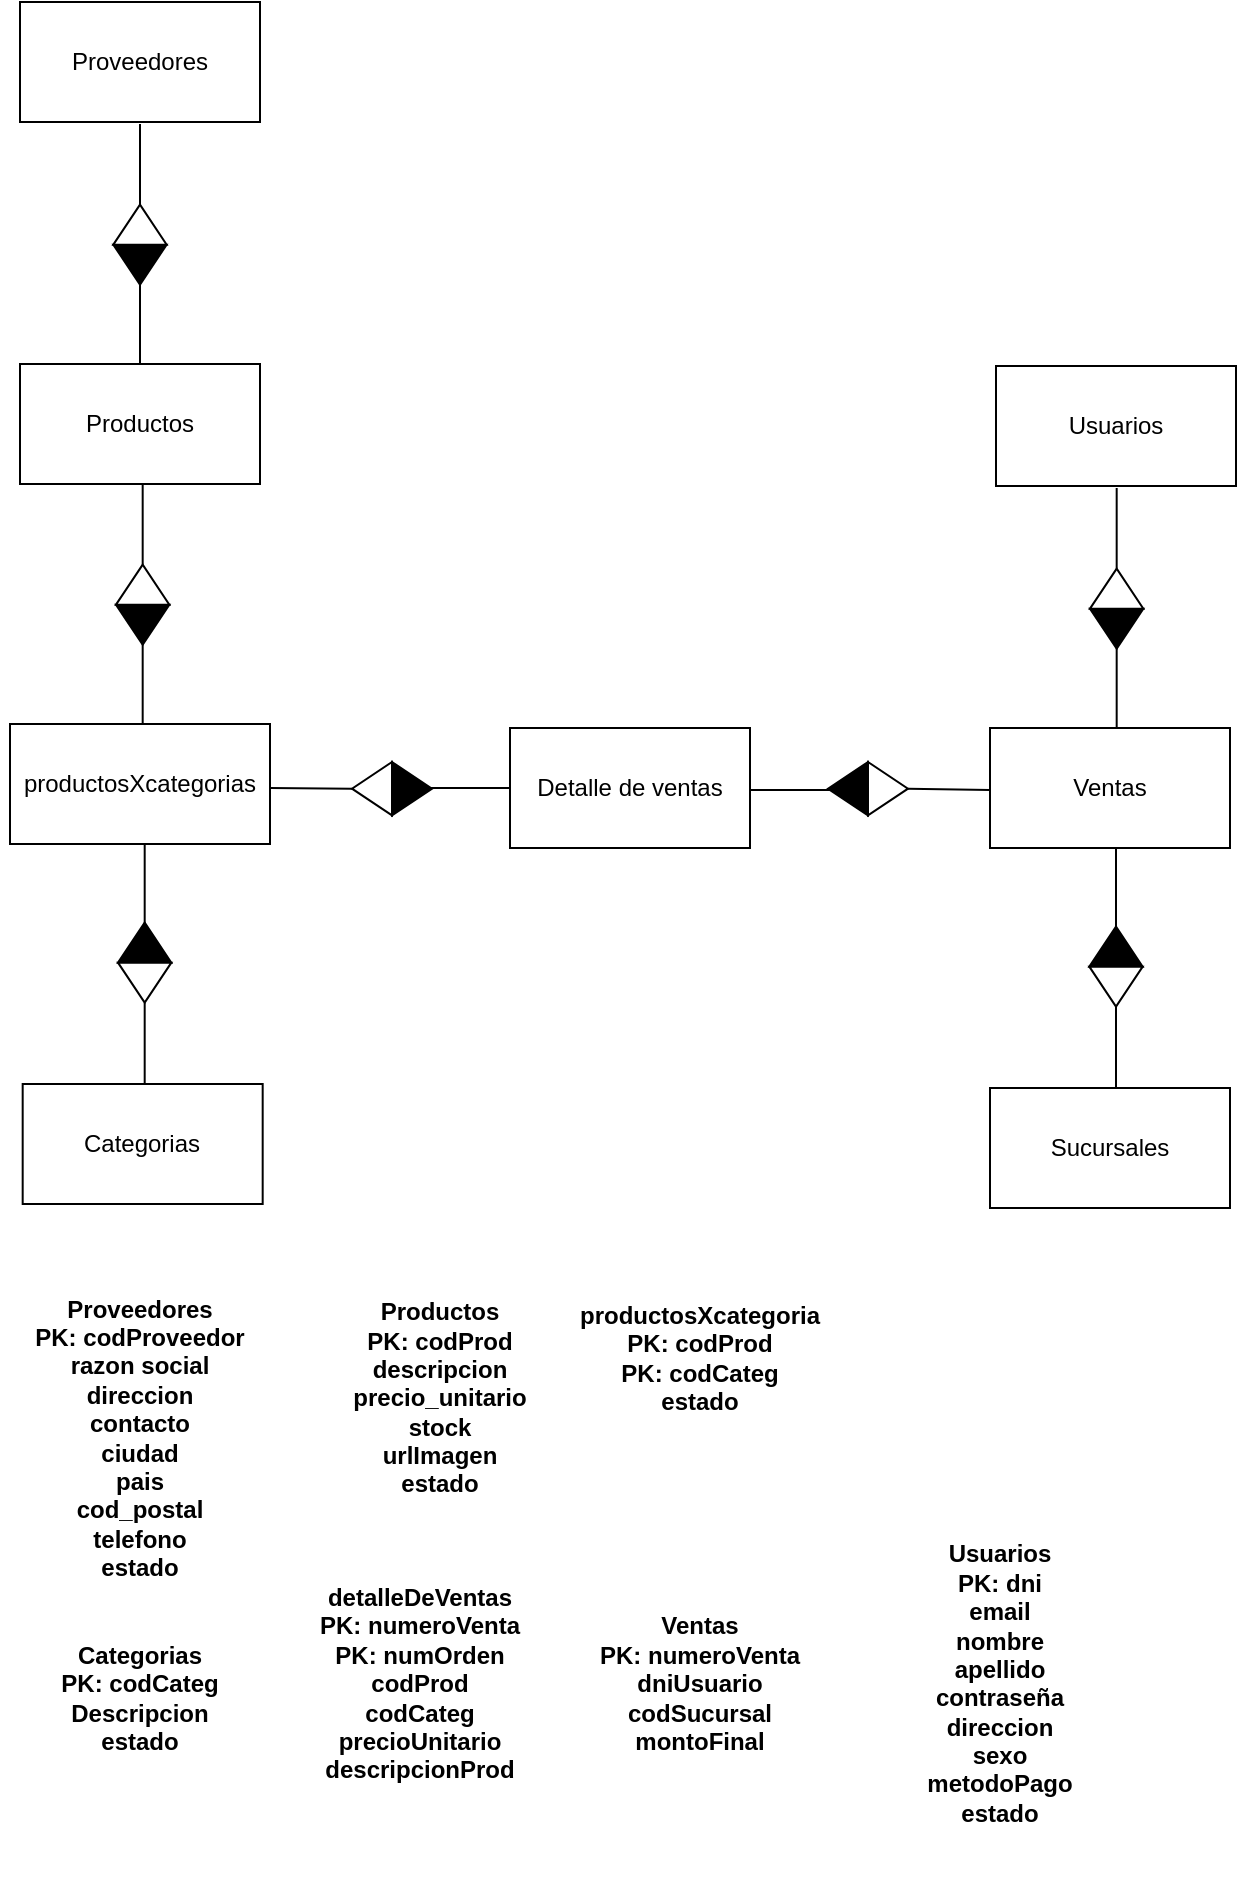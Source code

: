 <mxfile version="13.7.4" type="device"><diagram id="JWV4bMsBcU0wnjskSodX" name="Page-1"><mxGraphModel dx="868" dy="431" grid="1" gridSize="10" guides="1" tooltips="1" connect="1" arrows="1" fold="1" page="1" pageScale="1" pageWidth="827" pageHeight="1169" math="0" shadow="0"><root><mxCell id="0"/><mxCell id="1" parent="0"/><mxCell id="bA2u9r_O2Bw7QpRQng5q-3" value="Productos" style="rounded=0;whiteSpace=wrap;html=1;" vertex="1" parent="1"><mxGeometry x="120" y="213" width="120" height="60" as="geometry"/></mxCell><mxCell id="bA2u9r_O2Bw7QpRQng5q-4" value="Proveedores" style="rounded=0;whiteSpace=wrap;html=1;" vertex="1" parent="1"><mxGeometry x="120" y="32" width="120" height="60" as="geometry"/></mxCell><mxCell id="bA2u9r_O2Bw7QpRQng5q-23" value="" style="group;rotation=90;" vertex="1" connectable="0" parent="1"><mxGeometry x="120" y="140" width="120" height="73" as="geometry"/></mxCell><mxCell id="bA2u9r_O2Bw7QpRQng5q-24" value="" style="group" vertex="1" connectable="0" parent="bA2u9r_O2Bw7QpRQng5q-23"><mxGeometry x="46.665" y="-47" width="26.67" height="120" as="geometry"/></mxCell><mxCell id="bA2u9r_O2Bw7QpRQng5q-41" value="" style="group" vertex="1" connectable="0" parent="bA2u9r_O2Bw7QpRQng5q-24"><mxGeometry x="-1.776e-15" width="26.67" height="120" as="geometry"/></mxCell><mxCell id="bA2u9r_O2Bw7QpRQng5q-112" value="" style="group" vertex="1" connectable="0" parent="bA2u9r_O2Bw7QpRQng5q-41"><mxGeometry width="26.67" height="120" as="geometry"/></mxCell><mxCell id="bA2u9r_O2Bw7QpRQng5q-19" value="" style="group;rotation=90;" vertex="1" connectable="0" parent="bA2u9r_O2Bw7QpRQng5q-112"><mxGeometry x="-6.665" y="47" width="40" height="26.67" as="geometry"/></mxCell><mxCell id="bA2u9r_O2Bw7QpRQng5q-17" value="" style="triangle;whiteSpace=wrap;html=1;fillColor=#000000;rotation=90;" vertex="1" parent="bA2u9r_O2Bw7QpRQng5q-19"><mxGeometry x="10" y="10" width="20" height="26.67" as="geometry"/></mxCell><mxCell id="bA2u9r_O2Bw7QpRQng5q-18" value="" style="triangle;whiteSpace=wrap;html=1;fillColor=#FFFFFF;rotation=-90;" vertex="1" parent="bA2u9r_O2Bw7QpRQng5q-19"><mxGeometry x="10" y="-10" width="20" height="26.67" as="geometry"/></mxCell><mxCell id="bA2u9r_O2Bw7QpRQng5q-21" value="" style="endArrow=none;html=1;entryX=1;entryY=0.5;entryDx=0;entryDy=0;" edge="1" parent="bA2u9r_O2Bw7QpRQng5q-112" target="bA2u9r_O2Bw7QpRQng5q-18"><mxGeometry width="50" height="50" relative="1" as="geometry"><mxPoint x="13.335" as="sourcePoint"/><mxPoint x="30.335" y="30" as="targetPoint"/></mxGeometry></mxCell><mxCell id="bA2u9r_O2Bw7QpRQng5q-22" value="" style="endArrow=none;html=1;entryX=1;entryY=0.5;entryDx=0;entryDy=0;" edge="1" parent="bA2u9r_O2Bw7QpRQng5q-112"><mxGeometry width="50" height="50" relative="1" as="geometry"><mxPoint x="13.335" y="80" as="sourcePoint"/><mxPoint x="13.335" y="120" as="targetPoint"/></mxGeometry></mxCell><mxCell id="bA2u9r_O2Bw7QpRQng5q-64" value="" style="group" vertex="1" connectable="0" parent="1"><mxGeometry x="168.005" y="273" width="26.67" height="120" as="geometry"/></mxCell><mxCell id="bA2u9r_O2Bw7QpRQng5q-72" value="" style="group" vertex="1" connectable="0" parent="bA2u9r_O2Bw7QpRQng5q-64"><mxGeometry width="26.67" height="120" as="geometry"/></mxCell><mxCell id="bA2u9r_O2Bw7QpRQng5q-120" value="" style="group" vertex="1" connectable="0" parent="bA2u9r_O2Bw7QpRQng5q-72"><mxGeometry width="26.67" height="120" as="geometry"/></mxCell><mxCell id="bA2u9r_O2Bw7QpRQng5q-65" value="" style="group;rotation=90;" vertex="1" connectable="0" parent="bA2u9r_O2Bw7QpRQng5q-120"><mxGeometry x="-6.665" y="47" width="40" height="26.67" as="geometry"/></mxCell><mxCell id="bA2u9r_O2Bw7QpRQng5q-66" value="" style="triangle;whiteSpace=wrap;html=1;fillColor=#000000;rotation=90;" vertex="1" parent="bA2u9r_O2Bw7QpRQng5q-65"><mxGeometry x="10" y="10" width="20" height="26.67" as="geometry"/></mxCell><mxCell id="bA2u9r_O2Bw7QpRQng5q-67" value="" style="triangle;whiteSpace=wrap;html=1;fillColor=#FFFFFF;rotation=-90;" vertex="1" parent="bA2u9r_O2Bw7QpRQng5q-65"><mxGeometry x="10" y="-10" width="20" height="26.67" as="geometry"/></mxCell><mxCell id="bA2u9r_O2Bw7QpRQng5q-68" value="" style="endArrow=none;html=1;entryX=1;entryY=0.5;entryDx=0;entryDy=0;" edge="1" parent="bA2u9r_O2Bw7QpRQng5q-120" target="bA2u9r_O2Bw7QpRQng5q-67"><mxGeometry width="50" height="50" relative="1" as="geometry"><mxPoint x="13.335" as="sourcePoint"/><mxPoint x="30.335" y="30" as="targetPoint"/></mxGeometry></mxCell><mxCell id="bA2u9r_O2Bw7QpRQng5q-69" value="" style="endArrow=none;html=1;entryX=1;entryY=0.5;entryDx=0;entryDy=0;" edge="1" parent="bA2u9r_O2Bw7QpRQng5q-120"><mxGeometry width="50" height="50" relative="1" as="geometry"><mxPoint x="13.335" y="80" as="sourcePoint"/><mxPoint x="13.335" y="120" as="targetPoint"/></mxGeometry></mxCell><mxCell id="bA2u9r_O2Bw7QpRQng5q-70" value="productosXcategorias" style="rounded=0;whiteSpace=wrap;html=1;fillColor=#FFFFFF;" vertex="1" parent="1"><mxGeometry x="115" y="393" width="130" height="60" as="geometry"/></mxCell><mxCell id="bA2u9r_O2Bw7QpRQng5q-71" value="" style="group" vertex="1" connectable="0" parent="1"><mxGeometry x="121.34" y="453" width="120" height="180" as="geometry"/></mxCell><mxCell id="bA2u9r_O2Bw7QpRQng5q-38" value="" style="group" vertex="1" connectable="0" parent="bA2u9r_O2Bw7QpRQng5q-71"><mxGeometry width="120" height="180" as="geometry"/></mxCell><mxCell id="bA2u9r_O2Bw7QpRQng5q-5" value="Categorias" style="rounded=0;whiteSpace=wrap;html=1;" vertex="1" parent="bA2u9r_O2Bw7QpRQng5q-38"><mxGeometry y="120" width="120" height="60" as="geometry"/></mxCell><mxCell id="bA2u9r_O2Bw7QpRQng5q-32" value="" style="group;rotation=-180;" vertex="1" connectable="0" parent="bA2u9r_O2Bw7QpRQng5q-38"><mxGeometry x="48.005" width="26.67" height="120" as="geometry"/></mxCell><mxCell id="bA2u9r_O2Bw7QpRQng5q-33" value="" style="group;rotation=-90;" vertex="1" connectable="0" parent="bA2u9r_O2Bw7QpRQng5q-32"><mxGeometry x="-7" y="46" width="40" height="26.67" as="geometry"/></mxCell><mxCell id="bA2u9r_O2Bw7QpRQng5q-34" value="" style="triangle;whiteSpace=wrap;html=1;fillColor=#000000;rotation=-90;" vertex="1" parent="bA2u9r_O2Bw7QpRQng5q-33"><mxGeometry x="10" y="-10" width="20" height="26.67" as="geometry"/></mxCell><mxCell id="bA2u9r_O2Bw7QpRQng5q-35" value="" style="triangle;whiteSpace=wrap;html=1;fillColor=#FFFFFF;rotation=-270;" vertex="1" parent="bA2u9r_O2Bw7QpRQng5q-33"><mxGeometry x="10" y="10" width="20" height="26.67" as="geometry"/></mxCell><mxCell id="bA2u9r_O2Bw7QpRQng5q-36" value="" style="endArrow=none;html=1;entryX=1;entryY=0.5;entryDx=0;entryDy=0;" edge="1" parent="bA2u9r_O2Bw7QpRQng5q-32" target="bA2u9r_O2Bw7QpRQng5q-35"><mxGeometry width="50" height="50" relative="1" as="geometry"><mxPoint x="13" y="120" as="sourcePoint"/><mxPoint x="-4" y="90" as="targetPoint"/></mxGeometry></mxCell><mxCell id="bA2u9r_O2Bw7QpRQng5q-37" value="" style="endArrow=none;html=1;entryX=1;entryY=0.5;entryDx=0;entryDy=0;" edge="1" parent="bA2u9r_O2Bw7QpRQng5q-32"><mxGeometry width="50" height="50" relative="1" as="geometry"><mxPoint x="13" y="40" as="sourcePoint"/><mxPoint x="13" as="targetPoint"/></mxGeometry></mxCell><mxCell id="bA2u9r_O2Bw7QpRQng5q-130" value="&lt;b&gt;Proveedores&lt;br&gt;PK: codProveedor&lt;br&gt;razon social&lt;br&gt;direccion&lt;br&gt;contacto&lt;br&gt;ciudad&lt;br&gt;pais&lt;br&gt;cod_postal&lt;br&gt;telefono&lt;br&gt;estado&lt;br&gt;&lt;/b&gt;" style="text;html=1;strokeColor=none;fillColor=none;align=center;verticalAlign=middle;whiteSpace=wrap;rounded=0;" vertex="1" parent="1"><mxGeometry x="110" y="660" width="140" height="180" as="geometry"/></mxCell><mxCell id="bA2u9r_O2Bw7QpRQng5q-131" value="&lt;b&gt;Productos&lt;br&gt;PK: codProd&lt;br&gt;descripcion&lt;br&gt;precio_unitario&lt;br&gt;stock&lt;br&gt;urlImagen&lt;br&gt;estado&lt;br&gt;&lt;/b&gt;" style="text;html=1;strokeColor=none;fillColor=none;align=center;verticalAlign=middle;whiteSpace=wrap;rounded=0;" vertex="1" parent="1"><mxGeometry x="260" y="640" width="140" height="180" as="geometry"/></mxCell><mxCell id="bA2u9r_O2Bw7QpRQng5q-137" value="" style="group" vertex="1" connectable="0" parent="1"><mxGeometry x="245.34" y="214" width="482.66" height="421" as="geometry"/></mxCell><mxCell id="bA2u9r_O2Bw7QpRQng5q-8" value="Usuarios" style="rounded=0;whiteSpace=wrap;html=1;" vertex="1" parent="bA2u9r_O2Bw7QpRQng5q-137"><mxGeometry x="362.66" width="120" height="60" as="geometry"/></mxCell><mxCell id="bA2u9r_O2Bw7QpRQng5q-88" value="" style="group;rotation=-90;" vertex="1" connectable="0" parent="bA2u9r_O2Bw7QpRQng5q-137"><mxGeometry x="46.665" y="151" width="26.67" height="120" as="geometry"/></mxCell><mxCell id="bA2u9r_O2Bw7QpRQng5q-89" value="" style="group;rotation=0;" vertex="1" connectable="0" parent="bA2u9r_O2Bw7QpRQng5q-88"><mxGeometry x="-6" y="47" width="40" height="26.67" as="geometry"/></mxCell><mxCell id="bA2u9r_O2Bw7QpRQng5q-90" value="" style="triangle;whiteSpace=wrap;html=1;fillColor=#000000;rotation=0;" vertex="1" parent="bA2u9r_O2Bw7QpRQng5q-89"><mxGeometry x="20" width="20" height="26.67" as="geometry"/></mxCell><mxCell id="bA2u9r_O2Bw7QpRQng5q-91" value="" style="triangle;whiteSpace=wrap;html=1;fillColor=#FFFFFF;rotation=-180;" vertex="1" parent="bA2u9r_O2Bw7QpRQng5q-89"><mxGeometry width="20" height="26.67" as="geometry"/></mxCell><mxCell id="bA2u9r_O2Bw7QpRQng5q-92" value="" style="endArrow=none;html=1;entryX=1;entryY=0.5;entryDx=0;entryDy=0;" edge="1" parent="bA2u9r_O2Bw7QpRQng5q-88" target="bA2u9r_O2Bw7QpRQng5q-91"><mxGeometry width="50" height="50" relative="1" as="geometry"><mxPoint x="-47" y="60" as="sourcePoint"/><mxPoint x="-17" y="43" as="targetPoint"/></mxGeometry></mxCell><mxCell id="bA2u9r_O2Bw7QpRQng5q-93" value="" style="endArrow=none;html=1;entryX=1;entryY=0.5;entryDx=0;entryDy=0;" edge="1" parent="bA2u9r_O2Bw7QpRQng5q-88"><mxGeometry width="50" height="50" relative="1" as="geometry"><mxPoint x="33" y="60" as="sourcePoint"/><mxPoint x="73" y="60" as="targetPoint"/></mxGeometry></mxCell><mxCell id="bA2u9r_O2Bw7QpRQng5q-136" value="" style="group" vertex="1" connectable="0" parent="bA2u9r_O2Bw7QpRQng5q-137"><mxGeometry x="119.66" y="61" width="360" height="360" as="geometry"/></mxCell><mxCell id="bA2u9r_O2Bw7QpRQng5q-6" value="Detalle de ventas" style="rounded=0;whiteSpace=wrap;html=1;" vertex="1" parent="bA2u9r_O2Bw7QpRQng5q-136"><mxGeometry y="120" width="120" height="60" as="geometry"/></mxCell><mxCell id="bA2u9r_O2Bw7QpRQng5q-7" value="Ventas" style="rounded=0;whiteSpace=wrap;html=1;" vertex="1" parent="bA2u9r_O2Bw7QpRQng5q-136"><mxGeometry x="240" y="120" width="120" height="60" as="geometry"/></mxCell><mxCell id="bA2u9r_O2Bw7QpRQng5q-111" value="" style="group;rotation=-180;" vertex="1" connectable="0" parent="bA2u9r_O2Bw7QpRQng5q-136"><mxGeometry x="119.995" y="137" width="120" height="26.67" as="geometry"/></mxCell><mxCell id="bA2u9r_O2Bw7QpRQng5q-106" value="" style="group;rotation=-180;" vertex="1" connectable="0" parent="bA2u9r_O2Bw7QpRQng5q-111"><mxGeometry x="39" width="40" height="26.67" as="geometry"/></mxCell><mxCell id="bA2u9r_O2Bw7QpRQng5q-107" value="" style="triangle;whiteSpace=wrap;html=1;fillColor=#000000;rotation=-180;" vertex="1" parent="bA2u9r_O2Bw7QpRQng5q-106"><mxGeometry width="20" height="26.67" as="geometry"/></mxCell><mxCell id="bA2u9r_O2Bw7QpRQng5q-108" value="" style="triangle;whiteSpace=wrap;html=1;fillColor=#FFFFFF;rotation=-360;" vertex="1" parent="bA2u9r_O2Bw7QpRQng5q-106"><mxGeometry x="20" width="20" height="26.67" as="geometry"/></mxCell><mxCell id="bA2u9r_O2Bw7QpRQng5q-109" value="" style="endArrow=none;html=1;entryX=1;entryY=0.5;entryDx=0;entryDy=0;" edge="1" parent="bA2u9r_O2Bw7QpRQng5q-111" target="bA2u9r_O2Bw7QpRQng5q-108"><mxGeometry width="50" height="50" relative="1" as="geometry"><mxPoint x="120" y="14" as="sourcePoint"/><mxPoint x="377" y="214" as="targetPoint"/></mxGeometry></mxCell><mxCell id="bA2u9r_O2Bw7QpRQng5q-110" value="" style="endArrow=none;html=1;entryX=1;entryY=0.5;entryDx=0;entryDy=0;" edge="1" parent="bA2u9r_O2Bw7QpRQng5q-111"><mxGeometry width="50" height="50" relative="1" as="geometry"><mxPoint x="40" y="14" as="sourcePoint"/><mxPoint y="14" as="targetPoint"/></mxGeometry></mxCell><mxCell id="bA2u9r_O2Bw7QpRQng5q-113" value="" style="group" vertex="1" connectable="0" parent="bA2u9r_O2Bw7QpRQng5q-136"><mxGeometry x="290.005" width="26.67" height="120" as="geometry"/></mxCell><mxCell id="bA2u9r_O2Bw7QpRQng5q-114" value="" style="group;rotation=90;" vertex="1" connectable="0" parent="bA2u9r_O2Bw7QpRQng5q-113"><mxGeometry x="-6.665" y="47" width="40" height="26.67" as="geometry"/></mxCell><mxCell id="bA2u9r_O2Bw7QpRQng5q-115" value="" style="triangle;whiteSpace=wrap;html=1;fillColor=#000000;rotation=90;" vertex="1" parent="bA2u9r_O2Bw7QpRQng5q-114"><mxGeometry x="10" y="10" width="20" height="26.67" as="geometry"/></mxCell><mxCell id="bA2u9r_O2Bw7QpRQng5q-116" value="" style="triangle;whiteSpace=wrap;html=1;fillColor=#FFFFFF;rotation=-90;" vertex="1" parent="bA2u9r_O2Bw7QpRQng5q-114"><mxGeometry x="10" y="-10" width="20" height="26.67" as="geometry"/></mxCell><mxCell id="bA2u9r_O2Bw7QpRQng5q-117" value="" style="endArrow=none;html=1;entryX=1;entryY=0.5;entryDx=0;entryDy=0;" edge="1" parent="bA2u9r_O2Bw7QpRQng5q-113" target="bA2u9r_O2Bw7QpRQng5q-116"><mxGeometry width="50" height="50" relative="1" as="geometry"><mxPoint x="13.335" as="sourcePoint"/><mxPoint x="30.335" y="30" as="targetPoint"/></mxGeometry></mxCell><mxCell id="bA2u9r_O2Bw7QpRQng5q-118" value="" style="endArrow=none;html=1;entryX=1;entryY=0.5;entryDx=0;entryDy=0;" edge="1" parent="bA2u9r_O2Bw7QpRQng5q-113"><mxGeometry width="50" height="50" relative="1" as="geometry"><mxPoint x="13.335" y="80" as="sourcePoint"/><mxPoint x="13.335" y="120" as="targetPoint"/></mxGeometry></mxCell><mxCell id="bA2u9r_O2Bw7QpRQng5q-119" value="Sucursales" style="rounded=0;whiteSpace=wrap;html=1;fillColor=#FFFFFF;" vertex="1" parent="bA2u9r_O2Bw7QpRQng5q-136"><mxGeometry x="240.0" y="300" width="120" height="60" as="geometry"/></mxCell><mxCell id="bA2u9r_O2Bw7QpRQng5q-126" value="" style="group;rotation=-180;" vertex="1" connectable="0" parent="bA2u9r_O2Bw7QpRQng5q-136"><mxGeometry x="290.005" y="180" width="26.67" height="120" as="geometry"/></mxCell><mxCell id="bA2u9r_O2Bw7QpRQng5q-121" value="" style="group;rotation=-90;" vertex="1" connectable="0" parent="bA2u9r_O2Bw7QpRQng5q-126"><mxGeometry x="-7" y="46" width="40" height="26.67" as="geometry"/></mxCell><mxCell id="bA2u9r_O2Bw7QpRQng5q-122" value="" style="triangle;whiteSpace=wrap;html=1;fillColor=#000000;rotation=-90;" vertex="1" parent="bA2u9r_O2Bw7QpRQng5q-121"><mxGeometry x="10" y="-10" width="20" height="26.67" as="geometry"/></mxCell><mxCell id="bA2u9r_O2Bw7QpRQng5q-123" value="" style="triangle;whiteSpace=wrap;html=1;fillColor=#FFFFFF;rotation=-270;" vertex="1" parent="bA2u9r_O2Bw7QpRQng5q-121"><mxGeometry x="10" y="10" width="20" height="26.67" as="geometry"/></mxCell><mxCell id="bA2u9r_O2Bw7QpRQng5q-124" value="" style="endArrow=none;html=1;entryX=1;entryY=0.5;entryDx=0;entryDy=0;" edge="1" parent="bA2u9r_O2Bw7QpRQng5q-126" target="bA2u9r_O2Bw7QpRQng5q-123"><mxGeometry width="50" height="50" relative="1" as="geometry"><mxPoint x="13" y="120" as="sourcePoint"/><mxPoint x="164" y="363" as="targetPoint"/></mxGeometry></mxCell><mxCell id="bA2u9r_O2Bw7QpRQng5q-125" value="" style="endArrow=none;html=1;entryX=1;entryY=0.5;entryDx=0;entryDy=0;" edge="1" parent="bA2u9r_O2Bw7QpRQng5q-126"><mxGeometry width="50" height="50" relative="1" as="geometry"><mxPoint x="13" y="40" as="sourcePoint"/><mxPoint x="13" as="targetPoint"/></mxGeometry></mxCell><mxCell id="bA2u9r_O2Bw7QpRQng5q-138" value="&lt;b&gt;productosXcategoria&lt;br&gt;PK: codProd&lt;br&gt;PK: codCateg&lt;br&gt;estado&lt;br&gt;&lt;/b&gt;" style="text;html=1;strokeColor=none;fillColor=none;align=center;verticalAlign=middle;whiteSpace=wrap;rounded=0;" vertex="1" parent="1"><mxGeometry x="390" y="620" width="140" height="180" as="geometry"/></mxCell><mxCell id="bA2u9r_O2Bw7QpRQng5q-139" value="&lt;b&gt;Categorias&lt;br&gt;PK: codCateg&lt;br&gt;Descripcion&lt;br&gt;estado&lt;br&gt;&lt;/b&gt;" style="text;html=1;strokeColor=none;fillColor=none;align=center;verticalAlign=middle;whiteSpace=wrap;rounded=0;" vertex="1" parent="1"><mxGeometry x="110" y="790" width="140" height="180" as="geometry"/></mxCell><mxCell id="bA2u9r_O2Bw7QpRQng5q-140" value="&lt;b&gt;detalleDeVentas&lt;br&gt;PK: numeroVenta&lt;br&gt;PK: numOrden&lt;br&gt;codProd&lt;br&gt;codCateg&lt;br&gt;precioUnitario&lt;br&gt;descripcionProd&lt;br&gt;&lt;br&gt;&lt;/b&gt;" style="text;html=1;strokeColor=none;fillColor=none;align=center;verticalAlign=middle;whiteSpace=wrap;rounded=0;" vertex="1" parent="1"><mxGeometry x="250" y="790" width="140" height="180" as="geometry"/></mxCell><mxCell id="bA2u9r_O2Bw7QpRQng5q-141" value="&lt;b&gt;Ventas&lt;br&gt;PK: numeroVenta&lt;br&gt;dniUsuario&lt;br&gt;codSucursal&lt;br&gt;montoFinal&lt;br&gt;&lt;br&gt;&lt;/b&gt;" style="text;html=1;strokeColor=none;fillColor=none;align=center;verticalAlign=middle;whiteSpace=wrap;rounded=0;" vertex="1" parent="1"><mxGeometry x="390" y="790" width="140" height="180" as="geometry"/></mxCell><mxCell id="bA2u9r_O2Bw7QpRQng5q-142" value="&lt;b&gt;Usuarios&lt;br&gt;PK: dni&lt;br&gt;email&lt;br&gt;nombre&lt;br&gt;apellido&lt;br&gt;contraseña&lt;br&gt;direccion&lt;br&gt;sexo&lt;br&gt;metodoPago&lt;br&gt;estado&lt;br&gt;&lt;br&gt;&lt;/b&gt;" style="text;html=1;strokeColor=none;fillColor=none;align=center;verticalAlign=middle;whiteSpace=wrap;rounded=0;" vertex="1" parent="1"><mxGeometry x="540" y="790" width="140" height="180" as="geometry"/></mxCell></root></mxGraphModel></diagram></mxfile>